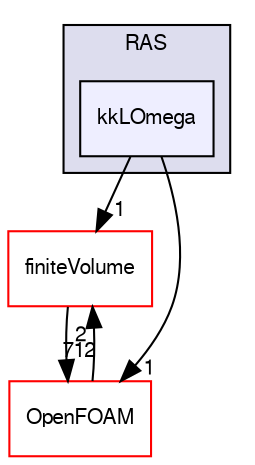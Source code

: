 digraph "src/turbulenceModels/incompressible/RAS/kkLOmega" {
  bgcolor=transparent;
  compound=true
  node [ fontsize="10", fontname="FreeSans"];
  edge [ labelfontsize="10", labelfontname="FreeSans"];
  subgraph clusterdir_dcb808b1162c061e4ccc93d1355da308 {
    graph [ bgcolor="#ddddee", pencolor="black", label="RAS" fontname="FreeSans", fontsize="10", URL="dir_dcb808b1162c061e4ccc93d1355da308.html"]
  dir_c9595b32a9c9d1284978b25f2e5863be [shape=box, label="kkLOmega", style="filled", fillcolor="#eeeeff", pencolor="black", URL="dir_c9595b32a9c9d1284978b25f2e5863be.html"];
  }
  dir_9bd15774b555cf7259a6fa18f99fe99b [shape=box label="finiteVolume" color="red" URL="dir_9bd15774b555cf7259a6fa18f99fe99b.html"];
  dir_c5473ff19b20e6ec4dfe5c310b3778a8 [shape=box label="OpenFOAM" color="red" URL="dir_c5473ff19b20e6ec4dfe5c310b3778a8.html"];
  dir_9bd15774b555cf7259a6fa18f99fe99b->dir_c5473ff19b20e6ec4dfe5c310b3778a8 [headlabel="712", labeldistance=1.5 headhref="dir_000749_001732.html"];
  dir_c5473ff19b20e6ec4dfe5c310b3778a8->dir_9bd15774b555cf7259a6fa18f99fe99b [headlabel="2", labeldistance=1.5 headhref="dir_001732_000749.html"];
  dir_c9595b32a9c9d1284978b25f2e5863be->dir_9bd15774b555cf7259a6fa18f99fe99b [headlabel="1", labeldistance=1.5 headhref="dir_003008_000749.html"];
  dir_c9595b32a9c9d1284978b25f2e5863be->dir_c5473ff19b20e6ec4dfe5c310b3778a8 [headlabel="1", labeldistance=1.5 headhref="dir_003008_001732.html"];
}

